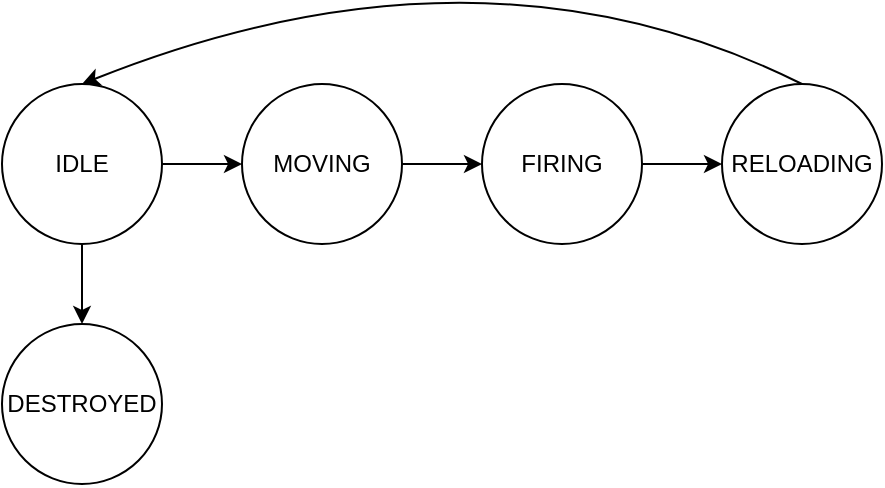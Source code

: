 <mxfile version="20.6.2" type="device"><diagram id="SJnH6aO_IgVsePMpqYym" name="Página-1"><mxGraphModel dx="1078" dy="635" grid="1" gridSize="10" guides="1" tooltips="1" connect="1" arrows="1" fold="1" page="1" pageScale="1" pageWidth="827" pageHeight="1169" math="0" shadow="0"><root><mxCell id="0"/><mxCell id="1" parent="0"/><mxCell id="coyAszcY2yrd5-ZcpPJa-5" value="" style="edgeStyle=orthogonalEdgeStyle;rounded=0;orthogonalLoop=1;jettySize=auto;html=1;" edge="1" parent="1" source="xy8s80_51uDeavC64JdX-1" target="xy8s80_51uDeavC64JdX-5"><mxGeometry relative="1" as="geometry"/></mxCell><mxCell id="xy8s80_51uDeavC64JdX-1" value="FIRING" style="ellipse;whiteSpace=wrap;html=1;aspect=fixed;" parent="1" vertex="1"><mxGeometry x="360" y="200" width="80" height="80" as="geometry"/></mxCell><mxCell id="xy8s80_51uDeavC64JdX-5" value="RELOADING" style="ellipse;whiteSpace=wrap;html=1;aspect=fixed;" parent="1" vertex="1"><mxGeometry x="480" y="200" width="80" height="80" as="geometry"/></mxCell><mxCell id="xy8s80_51uDeavC64JdX-7" value="DESTROYED" style="ellipse;whiteSpace=wrap;html=1;aspect=fixed;" parent="1" vertex="1"><mxGeometry x="120" y="320" width="80" height="80" as="geometry"/></mxCell><mxCell id="coyAszcY2yrd5-ZcpPJa-4" value="" style="edgeStyle=orthogonalEdgeStyle;rounded=0;orthogonalLoop=1;jettySize=auto;html=1;" edge="1" parent="1" source="xy8s80_51uDeavC64JdX-24" target="xy8s80_51uDeavC64JdX-1"><mxGeometry relative="1" as="geometry"/></mxCell><mxCell id="xy8s80_51uDeavC64JdX-24" value="MOVING" style="ellipse;whiteSpace=wrap;html=1;aspect=fixed;" parent="1" vertex="1"><mxGeometry x="240" y="200" width="80" height="80" as="geometry"/></mxCell><mxCell id="coyAszcY2yrd5-ZcpPJa-3" value="" style="edgeStyle=orthogonalEdgeStyle;rounded=0;orthogonalLoop=1;jettySize=auto;html=1;" edge="1" parent="1" source="coyAszcY2yrd5-ZcpPJa-1" target="xy8s80_51uDeavC64JdX-24"><mxGeometry relative="1" as="geometry"/></mxCell><mxCell id="coyAszcY2yrd5-ZcpPJa-8" value="" style="edgeStyle=orthogonalEdgeStyle;rounded=0;orthogonalLoop=1;jettySize=auto;html=1;" edge="1" parent="1" source="coyAszcY2yrd5-ZcpPJa-1" target="xy8s80_51uDeavC64JdX-7"><mxGeometry relative="1" as="geometry"/></mxCell><mxCell id="coyAszcY2yrd5-ZcpPJa-1" value="IDLE" style="ellipse;whiteSpace=wrap;html=1;aspect=fixed;" vertex="1" parent="1"><mxGeometry x="120" y="200" width="80" height="80" as="geometry"/></mxCell><mxCell id="coyAszcY2yrd5-ZcpPJa-6" value="" style="curved=1;endArrow=classic;html=1;rounded=0;exitX=0.5;exitY=0;exitDx=0;exitDy=0;entryX=0.5;entryY=0;entryDx=0;entryDy=0;" edge="1" parent="1" source="xy8s80_51uDeavC64JdX-5" target="coyAszcY2yrd5-ZcpPJa-1"><mxGeometry width="50" height="50" relative="1" as="geometry"><mxPoint x="390" y="240" as="sourcePoint"/><mxPoint x="440" y="190" as="targetPoint"/><Array as="points"><mxPoint x="360" y="120"/></Array></mxGeometry></mxCell></root></mxGraphModel></diagram></mxfile>